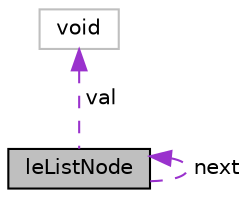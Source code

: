 digraph "leListNode"
{
 // INTERACTIVE_SVG=YES
  edge [fontname="Helvetica",fontsize="10",labelfontname="Helvetica",labelfontsize="10"];
  node [fontname="Helvetica",fontsize="10",shape=record];
  Node1 [label="leListNode",height=0.2,width=0.4,color="black", fillcolor="grey75", style="filled", fontcolor="black"];
  Node2 -> Node1 [dir="back",color="darkorchid3",fontsize="10",style="dashed",label=" val" ,fontname="Helvetica"];
  Node2 [label="void",height=0.2,width=0.4,color="grey75", fillcolor="white", style="filled"];
  Node1 -> Node1 [dir="back",color="darkorchid3",fontsize="10",style="dashed",label=" next" ,fontname="Helvetica"];
}
